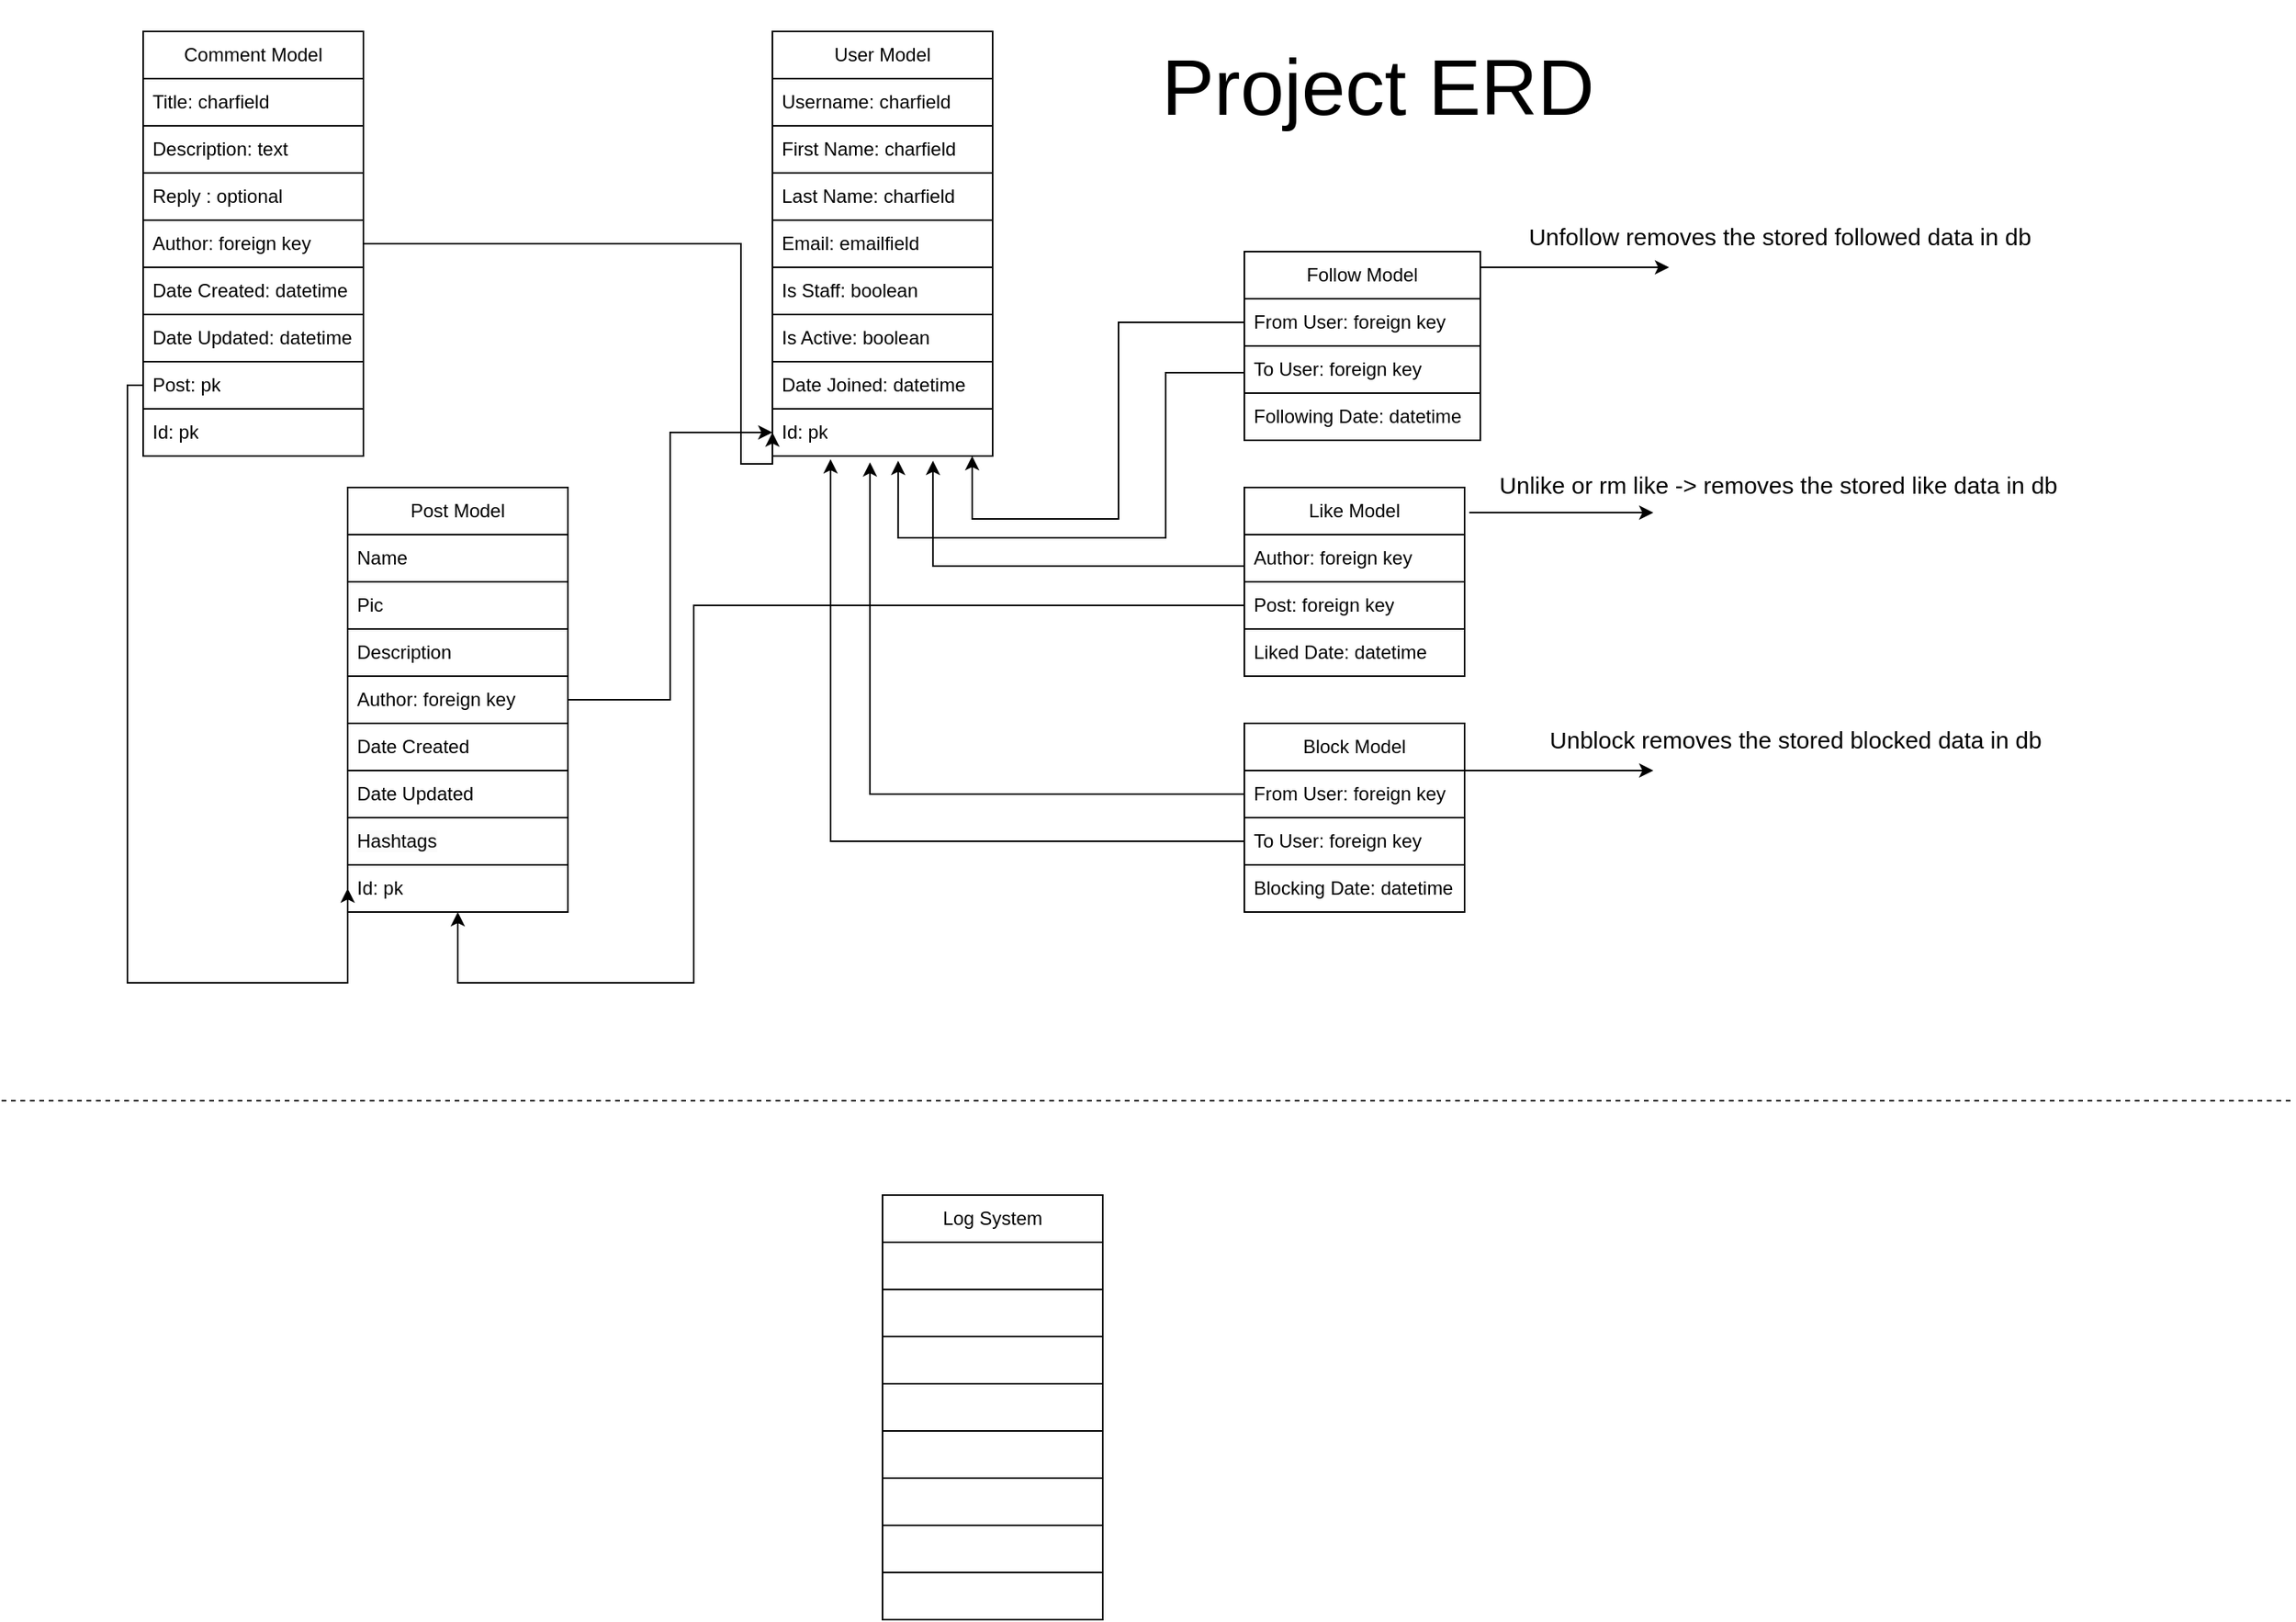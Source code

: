 <mxfile version="24.7.14">
  <diagram name="Page-1" id="x7aqIDVy17dH3aTkpOdf">
    <mxGraphModel dx="3088" dy="675" grid="1" gridSize="10" guides="1" tooltips="1" connect="1" arrows="1" fold="1" page="1" pageScale="1" pageWidth="1654" pageHeight="1169" math="0" shadow="0">
      <root>
        <mxCell id="0" />
        <mxCell id="1" parent="0" />
        <mxCell id="oGMS3Zo7ZqheVyag8jF_-1" value="&lt;font style=&quot;font-size: 50px;&quot;&gt;Project ERD&lt;/font&gt;" style="text;html=1;align=center;verticalAlign=middle;whiteSpace=wrap;rounded=0;" vertex="1" parent="1">
          <mxGeometry x="710" y="20" width="310" height="110" as="geometry" />
        </mxCell>
        <mxCell id="oGMS3Zo7ZqheVyag8jF_-89" value="" style="group" vertex="1" connectable="0" parent="1">
          <mxGeometry x="780" y="180" width="150" height="120" as="geometry" />
        </mxCell>
        <mxCell id="oGMS3Zo7ZqheVyag8jF_-36" value="Follow Model" style="swimlane;fontStyle=0;childLayout=stackLayout;horizontal=1;startSize=30;horizontalStack=0;resizeParent=1;resizeParentMax=0;resizeLast=0;collapsible=1;marginBottom=0;whiteSpace=wrap;html=1;container=0;" vertex="1" parent="oGMS3Zo7ZqheVyag8jF_-89">
          <mxGeometry width="150" height="120" as="geometry" />
        </mxCell>
        <mxCell id="oGMS3Zo7ZqheVyag8jF_-41" value="From User: foreign key" style="text;strokeColor=default;fillColor=none;align=left;verticalAlign=middle;spacingLeft=4;spacingRight=4;overflow=hidden;points=[[0,0.5],[1,0.5]];portConstraint=eastwest;rotatable=0;whiteSpace=wrap;html=1;" vertex="1" parent="oGMS3Zo7ZqheVyag8jF_-89">
          <mxGeometry y="30" width="150" height="30" as="geometry" />
        </mxCell>
        <mxCell id="oGMS3Zo7ZqheVyag8jF_-42" value="To User: foreign key" style="text;strokeColor=default;fillColor=none;align=left;verticalAlign=middle;spacingLeft=4;spacingRight=4;overflow=hidden;points=[[0,0.5],[1,0.5]];portConstraint=eastwest;rotatable=0;whiteSpace=wrap;html=1;" vertex="1" parent="oGMS3Zo7ZqheVyag8jF_-89">
          <mxGeometry y="60" width="150" height="30" as="geometry" />
        </mxCell>
        <mxCell id="oGMS3Zo7ZqheVyag8jF_-43" value="Following Date: datetime" style="text;strokeColor=none;fillColor=none;align=left;verticalAlign=middle;spacingLeft=4;spacingRight=4;overflow=hidden;points=[[0,0.5],[1,0.5]];portConstraint=eastwest;rotatable=0;whiteSpace=wrap;html=1;" vertex="1" parent="oGMS3Zo7ZqheVyag8jF_-89">
          <mxGeometry y="90" width="150" height="30" as="geometry" />
        </mxCell>
        <mxCell id="oGMS3Zo7ZqheVyag8jF_-91" value="" style="edgeStyle=orthogonalEdgeStyle;rounded=0;orthogonalLoop=1;jettySize=auto;html=1;" edge="1" parent="1">
          <mxGeometry relative="1" as="geometry">
            <mxPoint x="930" y="190" as="sourcePoint" />
            <mxPoint x="1050" y="190" as="targetPoint" />
            <Array as="points">
              <mxPoint x="1030" y="190" />
              <mxPoint x="1030" y="190" />
            </Array>
          </mxGeometry>
        </mxCell>
        <mxCell id="oGMS3Zo7ZqheVyag8jF_-92" value="Unfollow removes the stored followed data in db" style="edgeLabel;html=1;align=center;verticalAlign=middle;resizable=0;points=[];fontSize=15;" vertex="1" connectable="0" parent="oGMS3Zo7ZqheVyag8jF_-91">
          <mxGeometry x="0.993" y="-1" relative="1" as="geometry">
            <mxPoint x="70" y="-21" as="offset" />
          </mxGeometry>
        </mxCell>
        <mxCell id="oGMS3Zo7ZqheVyag8jF_-93" value="" style="group" vertex="1" connectable="0" parent="1">
          <mxGeometry x="780" y="330" width="140" height="120" as="geometry" />
        </mxCell>
        <mxCell id="oGMS3Zo7ZqheVyag8jF_-65" value="Like Model" style="swimlane;fontStyle=0;childLayout=stackLayout;horizontal=1;startSize=30;horizontalStack=0;resizeParent=1;resizeParentMax=0;resizeLast=0;collapsible=1;marginBottom=0;whiteSpace=wrap;html=1;container=0;" vertex="1" parent="oGMS3Zo7ZqheVyag8jF_-93">
          <mxGeometry width="140" height="120" as="geometry" />
        </mxCell>
        <mxCell id="oGMS3Zo7ZqheVyag8jF_-70" value="Author: foreign key" style="text;strokeColor=default;fillColor=none;align=left;verticalAlign=middle;spacingLeft=4;spacingRight=4;overflow=hidden;points=[[0,0.5],[1,0.5]];portConstraint=eastwest;rotatable=0;whiteSpace=wrap;html=1;" vertex="1" parent="oGMS3Zo7ZqheVyag8jF_-93">
          <mxGeometry y="30" width="140" height="30" as="geometry" />
        </mxCell>
        <mxCell id="oGMS3Zo7ZqheVyag8jF_-71" value="Post: foreign key" style="text;strokeColor=default;fillColor=none;align=left;verticalAlign=middle;spacingLeft=4;spacingRight=4;overflow=hidden;points=[[0,0.5],[1,0.5]];portConstraint=eastwest;rotatable=0;whiteSpace=wrap;html=1;" vertex="1" parent="oGMS3Zo7ZqheVyag8jF_-93">
          <mxGeometry y="60" width="140" height="30" as="geometry" />
        </mxCell>
        <mxCell id="oGMS3Zo7ZqheVyag8jF_-72" value="Liked Date: datetime" style="text;strokeColor=none;fillColor=none;align=left;verticalAlign=middle;spacingLeft=4;spacingRight=4;overflow=hidden;points=[[0,0.5],[1,0.5]];portConstraint=eastwest;rotatable=0;whiteSpace=wrap;html=1;" vertex="1" parent="oGMS3Zo7ZqheVyag8jF_-93">
          <mxGeometry y="90" width="140" height="30" as="geometry" />
        </mxCell>
        <mxCell id="oGMS3Zo7ZqheVyag8jF_-94" value="" style="group" vertex="1" connectable="0" parent="1">
          <mxGeometry x="780" y="480" width="140" height="120" as="geometry" />
        </mxCell>
        <mxCell id="oGMS3Zo7ZqheVyag8jF_-95" value="Block Model" style="swimlane;fontStyle=0;childLayout=stackLayout;horizontal=1;startSize=30;horizontalStack=0;resizeParent=1;resizeParentMax=0;resizeLast=0;collapsible=1;marginBottom=0;whiteSpace=wrap;html=1;container=0;" vertex="1" parent="oGMS3Zo7ZqheVyag8jF_-94">
          <mxGeometry width="140" height="120" as="geometry" />
        </mxCell>
        <mxCell id="oGMS3Zo7ZqheVyag8jF_-96" value="From User: foreign key" style="text;strokeColor=default;fillColor=none;align=left;verticalAlign=middle;spacingLeft=4;spacingRight=4;overflow=hidden;points=[[0,0.5],[1,0.5]];portConstraint=eastwest;rotatable=0;whiteSpace=wrap;html=1;" vertex="1" parent="oGMS3Zo7ZqheVyag8jF_-94">
          <mxGeometry y="30" width="140" height="30" as="geometry" />
        </mxCell>
        <mxCell id="oGMS3Zo7ZqheVyag8jF_-97" value="To User: foreign key" style="text;strokeColor=default;fillColor=none;align=left;verticalAlign=middle;spacingLeft=4;spacingRight=4;overflow=hidden;points=[[0,0.5],[1,0.5]];portConstraint=eastwest;rotatable=0;whiteSpace=wrap;html=1;" vertex="1" parent="oGMS3Zo7ZqheVyag8jF_-94">
          <mxGeometry y="60" width="140" height="30" as="geometry" />
        </mxCell>
        <mxCell id="oGMS3Zo7ZqheVyag8jF_-98" value="Blocking&lt;span style=&quot;background-color: initial;&quot;&gt;&amp;nbsp;Date: datetime&lt;/span&gt;" style="text;strokeColor=none;fillColor=none;align=left;verticalAlign=middle;spacingLeft=4;spacingRight=4;overflow=hidden;points=[[0,0.5],[1,0.5]];portConstraint=eastwest;rotatable=0;whiteSpace=wrap;html=1;" vertex="1" parent="oGMS3Zo7ZqheVyag8jF_-94">
          <mxGeometry y="90" width="140" height="30" as="geometry" />
        </mxCell>
        <mxCell id="oGMS3Zo7ZqheVyag8jF_-106" value="&lt;span style=&quot;color: rgb(0, 0, 0); font-family: Helvetica; font-size: 15px; font-style: normal; font-variant-ligatures: normal; font-variant-caps: normal; font-weight: 400; letter-spacing: normal; orphans: 2; text-align: center; text-indent: 0px; text-transform: none; widows: 2; word-spacing: 0px; -webkit-text-stroke-width: 0px; white-space: nowrap; background-color: rgb(255, 255, 255); text-decoration-thickness: initial; text-decoration-style: initial; text-decoration-color: initial; display: inline !important; float: none;&quot;&gt;Unlike or rm like -&amp;gt; removes the stored like data in db&lt;/span&gt;" style="edgeStyle=orthogonalEdgeStyle;rounded=0;orthogonalLoop=1;jettySize=auto;html=1;exitX=1.021;exitY=0.133;exitDx=0;exitDy=0;exitPerimeter=0;" edge="1" parent="1" source="oGMS3Zo7ZqheVyag8jF_-65">
          <mxGeometry x="1" y="82" relative="1" as="geometry">
            <mxPoint x="741" y="518" as="sourcePoint" />
            <mxPoint x="1040" y="346" as="targetPoint" />
            <mxPoint x="80" y="64" as="offset" />
          </mxGeometry>
        </mxCell>
        <mxCell id="oGMS3Zo7ZqheVyag8jF_-111" value="&lt;span style=&quot;color: rgb(0, 0, 0); font-family: Helvetica; font-size: 15px; font-style: normal; font-variant-ligatures: normal; font-variant-caps: normal; font-weight: 400; letter-spacing: normal; orphans: 2; text-align: center; text-indent: 0px; text-transform: none; widows: 2; word-spacing: 0px; -webkit-text-stroke-width: 0px; white-space: nowrap; background-color: rgb(255, 255, 255); text-decoration-thickness: initial; text-decoration-style: initial; text-decoration-color: initial; display: inline !important; float: none;&quot;&gt;Unblock removes the stored blocked data in db&lt;/span&gt;" style="edgeStyle=orthogonalEdgeStyle;rounded=0;orthogonalLoop=1;jettySize=auto;html=1;" edge="1" parent="1">
          <mxGeometry x="1" y="92" relative="1" as="geometry">
            <mxPoint x="910" y="510" as="sourcePoint" />
            <mxPoint x="1040" y="510" as="targetPoint" />
            <mxPoint x="90" y="72" as="offset" />
          </mxGeometry>
        </mxCell>
        <mxCell id="oGMS3Zo7ZqheVyag8jF_-118" value="" style="group" vertex="1" connectable="0" parent="1">
          <mxGeometry x="80" y="40" width="140" height="270" as="geometry" />
        </mxCell>
        <mxCell id="oGMS3Zo7ZqheVyag8jF_-114" value="" style="group" vertex="1" connectable="0" parent="oGMS3Zo7ZqheVyag8jF_-118">
          <mxGeometry width="140" height="240" as="geometry" />
        </mxCell>
        <mxCell id="oGMS3Zo7ZqheVyag8jF_-79" value="Comment Model" style="swimlane;fontStyle=0;childLayout=stackLayout;horizontal=1;startSize=30;horizontalStack=0;resizeParent=1;resizeParentMax=0;resizeLast=0;collapsible=1;marginBottom=0;whiteSpace=wrap;html=1;container=0;" vertex="1" parent="oGMS3Zo7ZqheVyag8jF_-114">
          <mxGeometry width="140" height="120" as="geometry" />
        </mxCell>
        <mxCell id="oGMS3Zo7ZqheVyag8jF_-80" value="Author: foreign key" style="text;align=left;verticalAlign=middle;spacingLeft=4;spacingRight=4;overflow=hidden;points=[[0,0.5],[1,0.5]];portConstraint=eastwest;rotatable=0;whiteSpace=wrap;html=1;shadow=0;rounded=0;strokeWidth=1;strokeColor=default;container=0;" vertex="1" parent="oGMS3Zo7ZqheVyag8jF_-114">
          <mxGeometry y="120" width="140" height="30" as="geometry" />
        </mxCell>
        <mxCell id="oGMS3Zo7ZqheVyag8jF_-81" value="Date Created: datetime" style="text;align=left;verticalAlign=middle;spacingLeft=4;spacingRight=4;overflow=hidden;points=[[0,0.5],[1,0.5]];portConstraint=eastwest;rotatable=0;whiteSpace=wrap;html=1;shadow=0;rounded=0;strokeWidth=1;strokeColor=default;container=0;" vertex="1" parent="oGMS3Zo7ZqheVyag8jF_-114">
          <mxGeometry y="150" width="140" height="30" as="geometry" />
        </mxCell>
        <mxCell id="oGMS3Zo7ZqheVyag8jF_-82" value="Date Updated: datetime" style="text;align=left;verticalAlign=middle;spacingLeft=4;spacingRight=4;overflow=hidden;points=[[0,0.5],[1,0.5]];portConstraint=eastwest;rotatable=0;whiteSpace=wrap;html=1;shadow=0;rounded=0;strokeWidth=1;strokeColor=default;container=0;" vertex="1" parent="oGMS3Zo7ZqheVyag8jF_-114">
          <mxGeometry y="180" width="140" height="30" as="geometry" />
        </mxCell>
        <mxCell id="oGMS3Zo7ZqheVyag8jF_-84" value="Title: charfield" style="text;strokeColor=default;fillColor=none;align=left;verticalAlign=middle;spacingLeft=4;spacingRight=4;overflow=hidden;points=[[0,0.5],[1,0.5]];portConstraint=eastwest;rotatable=0;whiteSpace=wrap;html=1;" vertex="1" parent="oGMS3Zo7ZqheVyag8jF_-114">
          <mxGeometry y="30" width="140" height="30" as="geometry" />
        </mxCell>
        <mxCell id="oGMS3Zo7ZqheVyag8jF_-85" value="Description: text" style="text;strokeColor=default;fillColor=none;align=left;verticalAlign=middle;spacingLeft=4;spacingRight=4;overflow=hidden;points=[[0,0.5],[1,0.5]];portConstraint=eastwest;rotatable=0;whiteSpace=wrap;html=1;" vertex="1" parent="oGMS3Zo7ZqheVyag8jF_-114">
          <mxGeometry y="60" width="140" height="30" as="geometry" />
        </mxCell>
        <mxCell id="oGMS3Zo7ZqheVyag8jF_-86" value="Reply : optional" style="text;strokeColor=none;fillColor=none;align=left;verticalAlign=middle;spacingLeft=4;spacingRight=4;overflow=hidden;points=[[0,0.5],[1,0.5]];portConstraint=eastwest;rotatable=0;whiteSpace=wrap;html=1;" vertex="1" parent="oGMS3Zo7ZqheVyag8jF_-114">
          <mxGeometry y="90" width="140" height="30" as="geometry" />
        </mxCell>
        <mxCell id="oGMS3Zo7ZqheVyag8jF_-113" value="Post: pk" style="text;align=left;verticalAlign=middle;spacingLeft=4;spacingRight=4;overflow=hidden;points=[[0,0.5],[1,0.5]];portConstraint=eastwest;rotatable=0;whiteSpace=wrap;html=1;shadow=0;rounded=0;strokeWidth=1;strokeColor=default;container=0;" vertex="1" parent="oGMS3Zo7ZqheVyag8jF_-114">
          <mxGeometry y="210" width="140" height="30" as="geometry" />
        </mxCell>
        <mxCell id="oGMS3Zo7ZqheVyag8jF_-117" value="Id: pk" style="text;align=left;verticalAlign=middle;spacingLeft=4;spacingRight=4;overflow=hidden;points=[[0,0.5],[1,0.5]];portConstraint=eastwest;rotatable=0;whiteSpace=wrap;html=1;shadow=0;rounded=0;strokeWidth=1;strokeColor=default;container=0;" vertex="1" parent="oGMS3Zo7ZqheVyag8jF_-118">
          <mxGeometry y="240" width="140" height="30" as="geometry" />
        </mxCell>
        <mxCell id="oGMS3Zo7ZqheVyag8jF_-120" value="" style="edgeStyle=orthogonalEdgeStyle;rounded=0;orthogonalLoop=1;jettySize=auto;html=1;entryX=0;entryY=0.5;entryDx=0;entryDy=0;exitX=0;exitY=0.5;exitDx=0;exitDy=0;" edge="1" parent="1" source="oGMS3Zo7ZqheVyag8jF_-113" target="oGMS3Zo7ZqheVyag8jF_-123">
          <mxGeometry relative="1" as="geometry">
            <mxPoint x="220" y="345" as="targetPoint" />
            <Array as="points">
              <mxPoint x="70" y="265" />
              <mxPoint x="70" y="645" />
            </Array>
          </mxGeometry>
        </mxCell>
        <mxCell id="oGMS3Zo7ZqheVyag8jF_-122" value="" style="group" vertex="1" connectable="0" parent="1">
          <mxGeometry x="480" y="40" width="140" height="280" as="geometry" />
        </mxCell>
        <mxCell id="oGMS3Zo7ZqheVyag8jF_-16" value="" style="group" vertex="1" connectable="0" parent="oGMS3Zo7ZqheVyag8jF_-122">
          <mxGeometry width="140" height="240" as="geometry" />
        </mxCell>
        <mxCell id="oGMS3Zo7ZqheVyag8jF_-2" value="User Model" style="swimlane;fontStyle=0;childLayout=stackLayout;horizontal=1;startSize=30;horizontalStack=0;resizeParent=1;resizeParentMax=0;resizeLast=0;collapsible=1;marginBottom=0;whiteSpace=wrap;html=1;container=0;" vertex="1" parent="oGMS3Zo7ZqheVyag8jF_-16">
          <mxGeometry width="140" height="120" as="geometry">
            <mxRectangle width="100" height="30" as="alternateBounds" />
          </mxGeometry>
        </mxCell>
        <mxCell id="oGMS3Zo7ZqheVyag8jF_-11" value="Email: emailfield" style="text;align=left;verticalAlign=middle;spacingLeft=4;spacingRight=4;overflow=hidden;points=[[0,0.5],[1,0.5]];portConstraint=eastwest;rotatable=0;whiteSpace=wrap;html=1;shadow=0;rounded=0;strokeWidth=1;strokeColor=default;container=0;" vertex="1" parent="oGMS3Zo7ZqheVyag8jF_-16">
          <mxGeometry y="120" width="140" height="30" as="geometry" />
        </mxCell>
        <mxCell id="oGMS3Zo7ZqheVyag8jF_-12" value="Is Staff: boolean" style="text;align=left;verticalAlign=middle;spacingLeft=4;spacingRight=4;overflow=hidden;points=[[0,0.5],[1,0.5]];portConstraint=eastwest;rotatable=0;whiteSpace=wrap;html=1;shadow=0;rounded=0;strokeWidth=1;strokeColor=default;container=0;" vertex="1" parent="oGMS3Zo7ZqheVyag8jF_-16">
          <mxGeometry y="150" width="140" height="30" as="geometry" />
        </mxCell>
        <mxCell id="oGMS3Zo7ZqheVyag8jF_-13" value="Is Active: boolean" style="text;align=left;verticalAlign=middle;spacingLeft=4;spacingRight=4;overflow=hidden;points=[[0,0.5],[1,0.5]];portConstraint=eastwest;rotatable=0;whiteSpace=wrap;html=1;shadow=0;rounded=0;strokeWidth=1;strokeColor=default;container=0;" vertex="1" parent="oGMS3Zo7ZqheVyag8jF_-16">
          <mxGeometry y="180" width="140" height="30" as="geometry" />
        </mxCell>
        <mxCell id="oGMS3Zo7ZqheVyag8jF_-14" value="Date Joined: datetime" style="text;align=left;verticalAlign=middle;spacingLeft=4;spacingRight=4;overflow=hidden;points=[[0,0.5],[1,0.5]];portConstraint=eastwest;rotatable=0;whiteSpace=wrap;html=1;shadow=0;rounded=0;strokeWidth=1;strokeColor=default;container=0;" vertex="1" parent="oGMS3Zo7ZqheVyag8jF_-16">
          <mxGeometry y="210" width="140" height="30" as="geometry" />
        </mxCell>
        <mxCell id="oGMS3Zo7ZqheVyag8jF_-3" value="Username: charfield" style="text;strokeColor=default;fillColor=none;align=left;verticalAlign=middle;spacingLeft=4;spacingRight=4;overflow=hidden;points=[[0,0.5],[1,0.5]];portConstraint=eastwest;rotatable=0;whiteSpace=wrap;html=1;" vertex="1" parent="oGMS3Zo7ZqheVyag8jF_-16">
          <mxGeometry y="30" width="140" height="30" as="geometry" />
        </mxCell>
        <mxCell id="oGMS3Zo7ZqheVyag8jF_-4" value="First Name: charfield" style="text;strokeColor=default;fillColor=none;align=left;verticalAlign=middle;spacingLeft=4;spacingRight=4;overflow=hidden;points=[[0,0.5],[1,0.5]];portConstraint=eastwest;rotatable=0;whiteSpace=wrap;html=1;" vertex="1" parent="oGMS3Zo7ZqheVyag8jF_-16">
          <mxGeometry y="60" width="140" height="30" as="geometry" />
        </mxCell>
        <mxCell id="oGMS3Zo7ZqheVyag8jF_-5" value="Last Name: charfield" style="text;strokeColor=none;fillColor=none;align=left;verticalAlign=middle;spacingLeft=4;spacingRight=4;overflow=hidden;points=[[0,0.5],[1,0.5]];portConstraint=eastwest;rotatable=0;whiteSpace=wrap;html=1;" vertex="1" parent="oGMS3Zo7ZqheVyag8jF_-16">
          <mxGeometry y="90" width="140" height="30" as="geometry" />
        </mxCell>
        <mxCell id="oGMS3Zo7ZqheVyag8jF_-121" value="Id: pk" style="text;align=left;verticalAlign=middle;spacingLeft=4;spacingRight=4;overflow=hidden;points=[[0,0.5],[1,0.5]];portConstraint=eastwest;rotatable=0;whiteSpace=wrap;html=1;shadow=0;rounded=0;strokeWidth=1;strokeColor=default;container=0;" vertex="1" parent="oGMS3Zo7ZqheVyag8jF_-122">
          <mxGeometry y="240" width="140" height="30" as="geometry" />
        </mxCell>
        <mxCell id="oGMS3Zo7ZqheVyag8jF_-124" value="" style="group" vertex="1" connectable="0" parent="1">
          <mxGeometry x="210" y="330" width="140" height="270" as="geometry" />
        </mxCell>
        <mxCell id="oGMS3Zo7ZqheVyag8jF_-17" value="" style="group" vertex="1" connectable="0" parent="oGMS3Zo7ZqheVyag8jF_-124">
          <mxGeometry width="140" height="240" as="geometry" />
        </mxCell>
        <mxCell id="oGMS3Zo7ZqheVyag8jF_-18" value="Post Model" style="swimlane;fontStyle=0;childLayout=stackLayout;horizontal=1;startSize=30;horizontalStack=0;resizeParent=1;resizeParentMax=0;resizeLast=0;collapsible=1;marginBottom=0;whiteSpace=wrap;html=1;container=0;" vertex="1" parent="oGMS3Zo7ZqheVyag8jF_-17">
          <mxGeometry width="140" height="120" as="geometry" />
        </mxCell>
        <mxCell id="oGMS3Zo7ZqheVyag8jF_-19" value="Author: foreign key" style="text;align=left;verticalAlign=middle;spacingLeft=4;spacingRight=4;overflow=hidden;points=[[0,0.5],[1,0.5]];portConstraint=eastwest;rotatable=0;whiteSpace=wrap;html=1;shadow=0;rounded=0;strokeWidth=1;strokeColor=default;container=0;" vertex="1" parent="oGMS3Zo7ZqheVyag8jF_-17">
          <mxGeometry y="120" width="140" height="30" as="geometry" />
        </mxCell>
        <mxCell id="oGMS3Zo7ZqheVyag8jF_-20" value="Date Created" style="text;align=left;verticalAlign=middle;spacingLeft=4;spacingRight=4;overflow=hidden;points=[[0,0.5],[1,0.5]];portConstraint=eastwest;rotatable=0;whiteSpace=wrap;html=1;shadow=0;rounded=0;strokeWidth=1;strokeColor=default;container=0;" vertex="1" parent="oGMS3Zo7ZqheVyag8jF_-17">
          <mxGeometry y="150" width="140" height="30" as="geometry" />
        </mxCell>
        <mxCell id="oGMS3Zo7ZqheVyag8jF_-21" value="Date Updated" style="text;align=left;verticalAlign=middle;spacingLeft=4;spacingRight=4;overflow=hidden;points=[[0,0.5],[1,0.5]];portConstraint=eastwest;rotatable=0;whiteSpace=wrap;html=1;shadow=0;rounded=0;strokeWidth=1;strokeColor=default;container=0;" vertex="1" parent="oGMS3Zo7ZqheVyag8jF_-17">
          <mxGeometry y="180" width="140" height="30" as="geometry" />
        </mxCell>
        <mxCell id="oGMS3Zo7ZqheVyag8jF_-22" value="&lt;span style=&quot;color: rgb(0, 0, 0); font-family: Helvetica; font-size: 12px; font-style: normal; font-variant-ligatures: normal; font-variant-caps: normal; font-weight: 400; letter-spacing: normal; orphans: 2; text-align: left; text-indent: 0px; text-transform: none; widows: 2; word-spacing: 0px; -webkit-text-stroke-width: 0px; white-space: normal; background-color: rgb(251, 251, 251); text-decoration-thickness: initial; text-decoration-style: initial; text-decoration-color: initial; display: inline !important; float: none;&quot;&gt;Hashtags&lt;/span&gt;" style="text;align=left;verticalAlign=middle;spacingLeft=4;spacingRight=4;overflow=hidden;points=[[0,0.5],[1,0.5]];portConstraint=eastwest;rotatable=0;whiteSpace=wrap;html=1;shadow=0;rounded=0;strokeWidth=1;strokeColor=default;container=0;" vertex="1" parent="oGMS3Zo7ZqheVyag8jF_-17">
          <mxGeometry y="210" width="140" height="30" as="geometry" />
        </mxCell>
        <mxCell id="oGMS3Zo7ZqheVyag8jF_-23" value="Name" style="text;strokeColor=default;fillColor=none;align=left;verticalAlign=middle;spacingLeft=4;spacingRight=4;overflow=hidden;points=[[0,0.5],[1,0.5]];portConstraint=eastwest;rotatable=0;whiteSpace=wrap;html=1;" vertex="1" parent="oGMS3Zo7ZqheVyag8jF_-17">
          <mxGeometry y="30" width="140" height="30" as="geometry" />
        </mxCell>
        <mxCell id="oGMS3Zo7ZqheVyag8jF_-24" value="Pic" style="text;strokeColor=default;fillColor=none;align=left;verticalAlign=middle;spacingLeft=4;spacingRight=4;overflow=hidden;points=[[0,0.5],[1,0.5]];portConstraint=eastwest;rotatable=0;whiteSpace=wrap;html=1;" vertex="1" parent="oGMS3Zo7ZqheVyag8jF_-17">
          <mxGeometry y="60" width="140" height="30" as="geometry" />
        </mxCell>
        <mxCell id="oGMS3Zo7ZqheVyag8jF_-25" value="Description" style="text;strokeColor=none;fillColor=none;align=left;verticalAlign=middle;spacingLeft=4;spacingRight=4;overflow=hidden;points=[[0,0.5],[1,0.5]];portConstraint=eastwest;rotatable=0;whiteSpace=wrap;html=1;" vertex="1" parent="oGMS3Zo7ZqheVyag8jF_-17">
          <mxGeometry y="90" width="140" height="30" as="geometry" />
        </mxCell>
        <mxCell id="oGMS3Zo7ZqheVyag8jF_-123" value="Id: pk" style="text;align=left;verticalAlign=middle;spacingLeft=4;spacingRight=4;overflow=hidden;points=[[0,0.5],[1,0.5]];portConstraint=eastwest;rotatable=0;whiteSpace=wrap;html=1;shadow=0;rounded=0;strokeWidth=1;strokeColor=default;container=0;" vertex="1" parent="oGMS3Zo7ZqheVyag8jF_-124">
          <mxGeometry y="240" width="140" height="30" as="geometry" />
        </mxCell>
        <mxCell id="oGMS3Zo7ZqheVyag8jF_-126" value="" style="edgeStyle=orthogonalEdgeStyle;rounded=0;orthogonalLoop=1;jettySize=auto;html=1;entryX=0;entryY=0.5;entryDx=0;entryDy=0;" edge="1" parent="1" source="oGMS3Zo7ZqheVyag8jF_-19" target="oGMS3Zo7ZqheVyag8jF_-121">
          <mxGeometry relative="1" as="geometry">
            <mxPoint x="160" y="545" as="targetPoint" />
          </mxGeometry>
        </mxCell>
        <mxCell id="oGMS3Zo7ZqheVyag8jF_-128" value="" style="edgeStyle=orthogonalEdgeStyle;rounded=0;orthogonalLoop=1;jettySize=auto;html=1;entryX=0;entryY=0.5;entryDx=0;entryDy=0;" edge="1" parent="1" source="oGMS3Zo7ZqheVyag8jF_-80" target="oGMS3Zo7ZqheVyag8jF_-121">
          <mxGeometry relative="1" as="geometry">
            <mxPoint x="370" y="255" as="targetPoint" />
            <Array as="points">
              <mxPoint x="460" y="175" />
              <mxPoint x="460" y="315" />
            </Array>
          </mxGeometry>
        </mxCell>
        <mxCell id="oGMS3Zo7ZqheVyag8jF_-130" value="" style="edgeStyle=orthogonalEdgeStyle;rounded=0;orthogonalLoop=1;jettySize=auto;html=1;entryX=0.907;entryY=1;entryDx=0;entryDy=0;entryPerimeter=0;" edge="1" parent="1" source="oGMS3Zo7ZqheVyag8jF_-41" target="oGMS3Zo7ZqheVyag8jF_-121">
          <mxGeometry relative="1" as="geometry">
            <mxPoint x="670" y="225" as="targetPoint" />
            <Array as="points">
              <mxPoint x="700" y="225" />
              <mxPoint x="700" y="350" />
              <mxPoint x="607" y="350" />
            </Array>
          </mxGeometry>
        </mxCell>
        <mxCell id="oGMS3Zo7ZqheVyag8jF_-132" value="" style="edgeStyle=orthogonalEdgeStyle;rounded=0;orthogonalLoop=1;jettySize=auto;html=1;entryX=0.571;entryY=1.1;entryDx=0;entryDy=0;entryPerimeter=0;" edge="1" parent="1" target="oGMS3Zo7ZqheVyag8jF_-121">
          <mxGeometry relative="1" as="geometry">
            <mxPoint x="780" y="257" as="sourcePoint" />
            <mxPoint x="560" y="330" as="targetPoint" />
            <Array as="points">
              <mxPoint x="730" y="257" />
              <mxPoint x="730" y="362" />
              <mxPoint x="560" y="362" />
            </Array>
          </mxGeometry>
        </mxCell>
        <mxCell id="oGMS3Zo7ZqheVyag8jF_-137" value="" style="edgeStyle=orthogonalEdgeStyle;rounded=0;orthogonalLoop=1;jettySize=auto;html=1;entryX=0.729;entryY=1.1;entryDx=0;entryDy=0;entryPerimeter=0;" edge="1" parent="1" source="oGMS3Zo7ZqheVyag8jF_-70" target="oGMS3Zo7ZqheVyag8jF_-121">
          <mxGeometry relative="1" as="geometry">
            <mxPoint x="580" y="375" as="targetPoint" />
            <Array as="points">
              <mxPoint x="582" y="380" />
            </Array>
          </mxGeometry>
        </mxCell>
        <mxCell id="oGMS3Zo7ZqheVyag8jF_-139" value="" style="edgeStyle=orthogonalEdgeStyle;rounded=0;orthogonalLoop=1;jettySize=auto;html=1;" edge="1" parent="1" source="oGMS3Zo7ZqheVyag8jF_-71" target="oGMS3Zo7ZqheVyag8jF_-123">
          <mxGeometry relative="1" as="geometry">
            <mxPoint x="670" y="405" as="targetPoint" />
            <Array as="points">
              <mxPoint x="430" y="405" />
              <mxPoint x="430" y="645" />
            </Array>
          </mxGeometry>
        </mxCell>
        <mxCell id="oGMS3Zo7ZqheVyag8jF_-141" value="" style="edgeStyle=orthogonalEdgeStyle;rounded=0;orthogonalLoop=1;jettySize=auto;html=1;entryX=0.443;entryY=1.133;entryDx=0;entryDy=0;entryPerimeter=0;" edge="1" parent="1" source="oGMS3Zo7ZqheVyag8jF_-96" target="oGMS3Zo7ZqheVyag8jF_-121">
          <mxGeometry relative="1" as="geometry">
            <mxPoint x="540" y="330" as="targetPoint" />
            <Array as="points">
              <mxPoint x="542" y="525" />
            </Array>
          </mxGeometry>
        </mxCell>
        <mxCell id="oGMS3Zo7ZqheVyag8jF_-143" value="" style="edgeStyle=orthogonalEdgeStyle;rounded=0;orthogonalLoop=1;jettySize=auto;html=1;entryX=0.264;entryY=1.067;entryDx=0;entryDy=0;entryPerimeter=0;" edge="1" parent="1" source="oGMS3Zo7ZqheVyag8jF_-97" target="oGMS3Zo7ZqheVyag8jF_-121">
          <mxGeometry relative="1" as="geometry">
            <mxPoint x="500" y="350" as="targetPoint" />
            <Array as="points">
              <mxPoint x="517" y="555" />
            </Array>
          </mxGeometry>
        </mxCell>
        <mxCell id="oGMS3Zo7ZqheVyag8jF_-144" value="" style="group" vertex="1" connectable="0" parent="1">
          <mxGeometry x="550" y="780" width="140" height="270" as="geometry" />
        </mxCell>
        <mxCell id="oGMS3Zo7ZqheVyag8jF_-145" value="" style="group" vertex="1" connectable="0" parent="oGMS3Zo7ZqheVyag8jF_-144">
          <mxGeometry width="140" height="240" as="geometry" />
        </mxCell>
        <mxCell id="oGMS3Zo7ZqheVyag8jF_-146" value="Log System" style="swimlane;fontStyle=0;childLayout=stackLayout;horizontal=1;startSize=30;horizontalStack=0;resizeParent=1;resizeParentMax=0;resizeLast=0;collapsible=1;marginBottom=0;whiteSpace=wrap;html=1;container=0;" vertex="1" parent="oGMS3Zo7ZqheVyag8jF_-145">
          <mxGeometry width="140" height="120" as="geometry" />
        </mxCell>
        <mxCell id="oGMS3Zo7ZqheVyag8jF_-147" value="" style="text;align=left;verticalAlign=middle;spacingLeft=4;spacingRight=4;overflow=hidden;points=[[0,0.5],[1,0.5]];portConstraint=eastwest;rotatable=0;whiteSpace=wrap;html=1;shadow=0;rounded=0;strokeWidth=1;strokeColor=default;container=0;" vertex="1" parent="oGMS3Zo7ZqheVyag8jF_-145">
          <mxGeometry y="120" width="140" height="30" as="geometry" />
        </mxCell>
        <mxCell id="oGMS3Zo7ZqheVyag8jF_-148" value="" style="text;align=left;verticalAlign=middle;spacingLeft=4;spacingRight=4;overflow=hidden;points=[[0,0.5],[1,0.5]];portConstraint=eastwest;rotatable=0;whiteSpace=wrap;html=1;shadow=0;rounded=0;strokeWidth=1;strokeColor=default;container=0;" vertex="1" parent="oGMS3Zo7ZqheVyag8jF_-145">
          <mxGeometry y="150" width="140" height="30" as="geometry" />
        </mxCell>
        <mxCell id="oGMS3Zo7ZqheVyag8jF_-149" value="" style="text;align=left;verticalAlign=middle;spacingLeft=4;spacingRight=4;overflow=hidden;points=[[0,0.5],[1,0.5]];portConstraint=eastwest;rotatable=0;whiteSpace=wrap;html=1;shadow=0;rounded=0;strokeWidth=1;strokeColor=default;container=0;" vertex="1" parent="oGMS3Zo7ZqheVyag8jF_-145">
          <mxGeometry y="180" width="140" height="30" as="geometry" />
        </mxCell>
        <mxCell id="oGMS3Zo7ZqheVyag8jF_-150" value="" style="text;align=left;verticalAlign=middle;spacingLeft=4;spacingRight=4;overflow=hidden;points=[[0,0.5],[1,0.5]];portConstraint=eastwest;rotatable=0;whiteSpace=wrap;html=1;shadow=0;rounded=0;strokeWidth=1;strokeColor=default;container=0;" vertex="1" parent="oGMS3Zo7ZqheVyag8jF_-145">
          <mxGeometry y="210" width="140" height="30" as="geometry" />
        </mxCell>
        <mxCell id="oGMS3Zo7ZqheVyag8jF_-151" value="" style="text;strokeColor=default;fillColor=none;align=left;verticalAlign=middle;spacingLeft=4;spacingRight=4;overflow=hidden;points=[[0,0.5],[1,0.5]];portConstraint=eastwest;rotatable=0;whiteSpace=wrap;html=1;" vertex="1" parent="oGMS3Zo7ZqheVyag8jF_-145">
          <mxGeometry y="30" width="140" height="30" as="geometry" />
        </mxCell>
        <mxCell id="oGMS3Zo7ZqheVyag8jF_-152" value="" style="text;strokeColor=default;fillColor=none;align=left;verticalAlign=middle;spacingLeft=4;spacingRight=4;overflow=hidden;points=[[0,0.5],[1,0.5]];portConstraint=eastwest;rotatable=0;whiteSpace=wrap;html=1;" vertex="1" parent="oGMS3Zo7ZqheVyag8jF_-145">
          <mxGeometry y="60" width="140" height="30" as="geometry" />
        </mxCell>
        <mxCell id="oGMS3Zo7ZqheVyag8jF_-154" value="" style="text;align=left;verticalAlign=middle;spacingLeft=4;spacingRight=4;overflow=hidden;points=[[0,0.5],[1,0.5]];portConstraint=eastwest;rotatable=0;whiteSpace=wrap;html=1;shadow=0;rounded=0;strokeWidth=1;strokeColor=default;container=0;" vertex="1" parent="oGMS3Zo7ZqheVyag8jF_-144">
          <mxGeometry y="240" width="140" height="30" as="geometry" />
        </mxCell>
        <mxCell id="oGMS3Zo7ZqheVyag8jF_-155" value="" style="endArrow=none;dashed=1;html=1;rounded=0;" edge="1" parent="1">
          <mxGeometry width="50" height="50" relative="1" as="geometry">
            <mxPoint x="-10" y="720" as="sourcePoint" />
            <mxPoint x="1446" y="720" as="targetPoint" />
          </mxGeometry>
        </mxCell>
      </root>
    </mxGraphModel>
  </diagram>
</mxfile>
